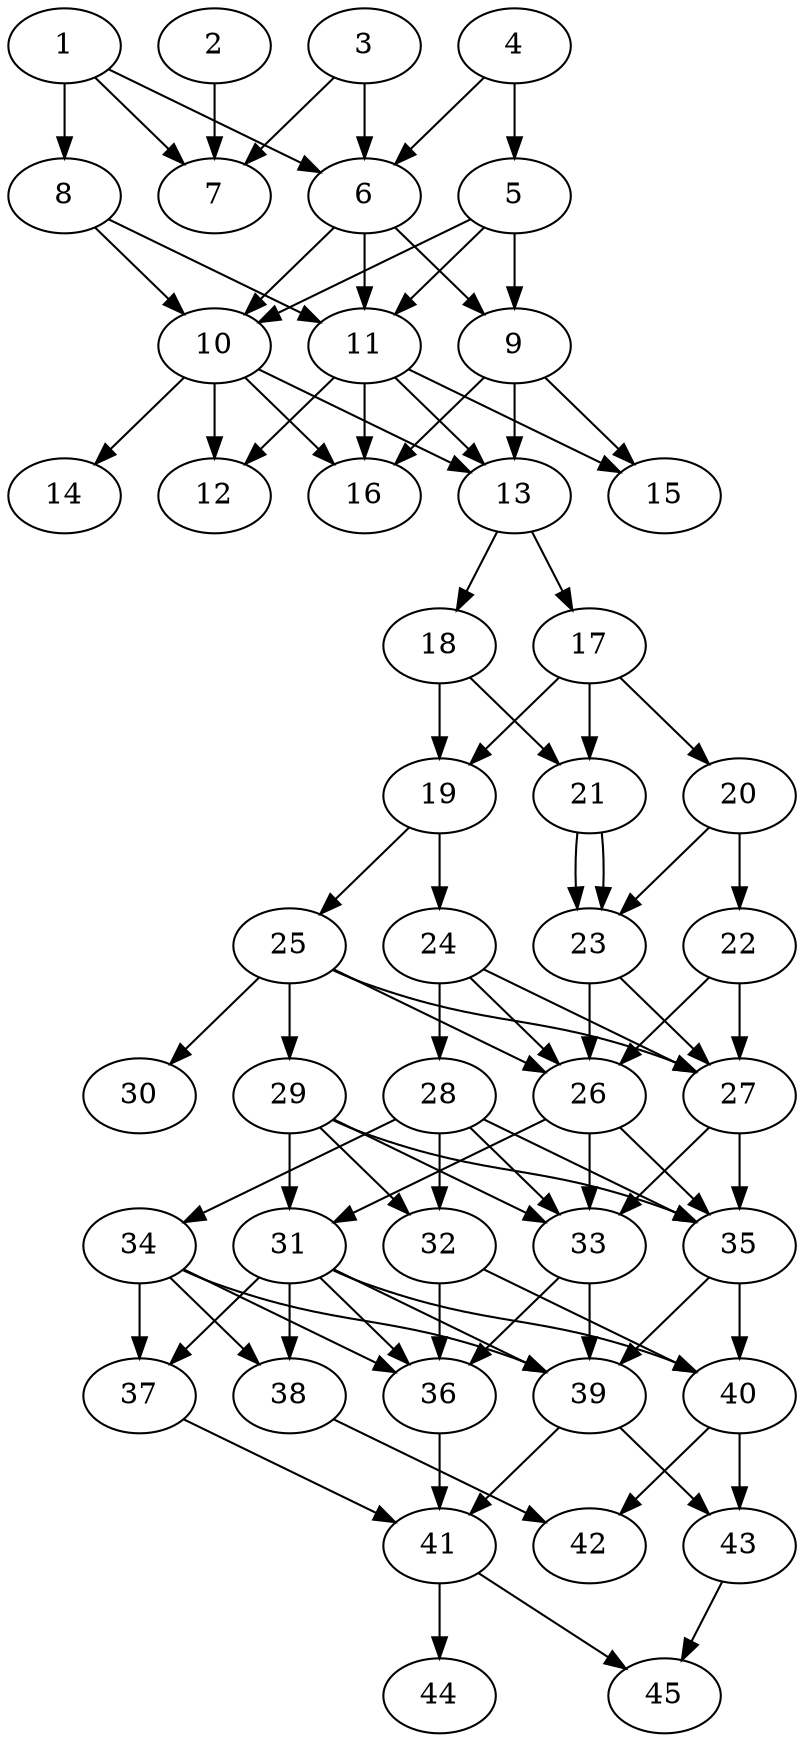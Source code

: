 // DAG automatically generated by daggen at Tue Aug  6 16:31:44 2019
// ./daggen --dot -n 45 --ccr 0.3 --fat 0.4 --regular 0.5 --density 0.8 --mindata 5242880 --maxdata 52428800 
digraph G {
  1 [size="32590507", alpha="0.02", expect_size="9777152"] 
  1 -> 6 [size ="9777152"]
  1 -> 7 [size ="9777152"]
  1 -> 8 [size ="9777152"]
  2 [size="155415893", alpha="0.08", expect_size="46624768"] 
  2 -> 7 [size ="46624768"]
  3 [size="94382080", alpha="0.02", expect_size="28314624"] 
  3 -> 6 [size ="28314624"]
  3 -> 7 [size ="28314624"]
  4 [size="31296853", alpha="0.02", expect_size="9389056"] 
  4 -> 5 [size ="9389056"]
  4 -> 6 [size ="9389056"]
  5 [size="104762027", alpha="0.03", expect_size="31428608"] 
  5 -> 9 [size ="31428608"]
  5 -> 10 [size ="31428608"]
  5 -> 11 [size ="31428608"]
  6 [size="89477120", alpha="0.13", expect_size="26843136"] 
  6 -> 9 [size ="26843136"]
  6 -> 10 [size ="26843136"]
  6 -> 11 [size ="26843136"]
  7 [size="114066773", alpha="0.05", expect_size="34220032"] 
  8 [size="30146560", alpha="0.06", expect_size="9043968"] 
  8 -> 10 [size ="9043968"]
  8 -> 11 [size ="9043968"]
  9 [size="99017387", alpha="0.03", expect_size="29705216"] 
  9 -> 13 [size ="29705216"]
  9 -> 15 [size ="29705216"]
  9 -> 16 [size ="29705216"]
  10 [size="62214827", alpha="0.11", expect_size="18664448"] 
  10 -> 12 [size ="18664448"]
  10 -> 13 [size ="18664448"]
  10 -> 14 [size ="18664448"]
  10 -> 16 [size ="18664448"]
  11 [size="19510613", alpha="0.09", expect_size="5853184"] 
  11 -> 12 [size ="5853184"]
  11 -> 13 [size ="5853184"]
  11 -> 15 [size ="5853184"]
  11 -> 16 [size ="5853184"]
  12 [size="34754560", alpha="0.03", expect_size="10426368"] 
  13 [size="99116373", alpha="0.02", expect_size="29734912"] 
  13 -> 17 [size ="29734912"]
  13 -> 18 [size ="29734912"]
  14 [size="113384107", alpha="0.20", expect_size="34015232"] 
  15 [size="127327573", alpha="0.12", expect_size="38198272"] 
  16 [size="153763840", alpha="0.17", expect_size="46129152"] 
  17 [size="97054720", alpha="0.13", expect_size="29116416"] 
  17 -> 19 [size ="29116416"]
  17 -> 20 [size ="29116416"]
  17 -> 21 [size ="29116416"]
  18 [size="139468800", alpha="0.07", expect_size="41840640"] 
  18 -> 19 [size ="41840640"]
  18 -> 21 [size ="41840640"]
  19 [size="25514667", alpha="0.12", expect_size="7654400"] 
  19 -> 24 [size ="7654400"]
  19 -> 25 [size ="7654400"]
  20 [size="52101120", alpha="0.12", expect_size="15630336"] 
  20 -> 22 [size ="15630336"]
  20 -> 23 [size ="15630336"]
  21 [size="135301120", alpha="0.15", expect_size="40590336"] 
  21 -> 23 [size ="40590336"]
  21 -> 23 [size ="40590336"]
  22 [size="52425387", alpha="0.14", expect_size="15727616"] 
  22 -> 26 [size ="15727616"]
  22 -> 27 [size ="15727616"]
  23 [size="72724480", alpha="0.04", expect_size="21817344"] 
  23 -> 26 [size ="21817344"]
  23 -> 27 [size ="21817344"]
  24 [size="86063787", alpha="0.16", expect_size="25819136"] 
  24 -> 26 [size ="25819136"]
  24 -> 27 [size ="25819136"]
  24 -> 28 [size ="25819136"]
  25 [size="83404800", alpha="0.18", expect_size="25021440"] 
  25 -> 26 [size ="25021440"]
  25 -> 27 [size ="25021440"]
  25 -> 29 [size ="25021440"]
  25 -> 30 [size ="25021440"]
  26 [size="19271680", alpha="0.10", expect_size="5781504"] 
  26 -> 31 [size ="5781504"]
  26 -> 33 [size ="5781504"]
  26 -> 35 [size ="5781504"]
  27 [size="151162880", alpha="0.14", expect_size="45348864"] 
  27 -> 33 [size ="45348864"]
  27 -> 35 [size ="45348864"]
  28 [size="98082133", alpha="0.20", expect_size="29424640"] 
  28 -> 32 [size ="29424640"]
  28 -> 33 [size ="29424640"]
  28 -> 34 [size ="29424640"]
  28 -> 35 [size ="29424640"]
  29 [size="154016427", alpha="0.16", expect_size="46204928"] 
  29 -> 31 [size ="46204928"]
  29 -> 32 [size ="46204928"]
  29 -> 33 [size ="46204928"]
  29 -> 35 [size ="46204928"]
  30 [size="88350720", alpha="0.17", expect_size="26505216"] 
  31 [size="26361173", alpha="0.19", expect_size="7908352"] 
  31 -> 36 [size ="7908352"]
  31 -> 37 [size ="7908352"]
  31 -> 38 [size ="7908352"]
  31 -> 39 [size ="7908352"]
  31 -> 40 [size ="7908352"]
  32 [size="140445013", alpha="0.03", expect_size="42133504"] 
  32 -> 36 [size ="42133504"]
  32 -> 40 [size ="42133504"]
  33 [size="96689493", alpha="0.18", expect_size="29006848"] 
  33 -> 36 [size ="29006848"]
  33 -> 39 [size ="29006848"]
  34 [size="129290240", alpha="0.04", expect_size="38787072"] 
  34 -> 36 [size ="38787072"]
  34 -> 37 [size ="38787072"]
  34 -> 38 [size ="38787072"]
  34 -> 39 [size ="38787072"]
  35 [size="94778027", alpha="0.05", expect_size="28433408"] 
  35 -> 39 [size ="28433408"]
  35 -> 40 [size ="28433408"]
  36 [size="80445440", alpha="0.03", expect_size="24133632"] 
  36 -> 41 [size ="24133632"]
  37 [size="158296747", alpha="0.11", expect_size="47489024"] 
  37 -> 41 [size ="47489024"]
  38 [size="110349653", alpha="0.15", expect_size="33104896"] 
  38 -> 42 [size ="33104896"]
  39 [size="106560853", alpha="0.20", expect_size="31968256"] 
  39 -> 41 [size ="31968256"]
  39 -> 43 [size ="31968256"]
  40 [size="71191893", alpha="0.09", expect_size="21357568"] 
  40 -> 42 [size ="21357568"]
  40 -> 43 [size ="21357568"]
  41 [size="48977920", alpha="0.13", expect_size="14693376"] 
  41 -> 44 [size ="14693376"]
  41 -> 45 [size ="14693376"]
  42 [size="41956693", alpha="0.01", expect_size="12587008"] 
  43 [size="67409920", alpha="0.17", expect_size="20222976"] 
  43 -> 45 [size ="20222976"]
  44 [size="49691307", alpha="0.01", expect_size="14907392"] 
  45 [size="84712107", alpha="0.14", expect_size="25413632"] 
}
